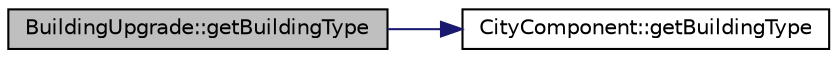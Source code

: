 digraph "BuildingUpgrade::getBuildingType"
{
 // LATEX_PDF_SIZE
  edge [fontname="Helvetica",fontsize="10",labelfontname="Helvetica",labelfontsize="10"];
  node [fontname="Helvetica",fontsize="10",shape=record];
  rankdir="LR";
  Node1 [label="BuildingUpgrade::getBuildingType",height=0.2,width=0.4,color="black", fillcolor="grey75", style="filled", fontcolor="black",tooltip="Gets the building's type."];
  Node1 -> Node2 [color="midnightblue",fontsize="10",style="solid",fontname="Helvetica"];
  Node2 [label="CityComponent::getBuildingType",height=0.2,width=0.4,color="black", fillcolor="white", style="filled",URL="$classCityComponent.html#ab6c4da47b2b57cb7b2c45415f71ae5c2",tooltip="Gets the building type."];
}
